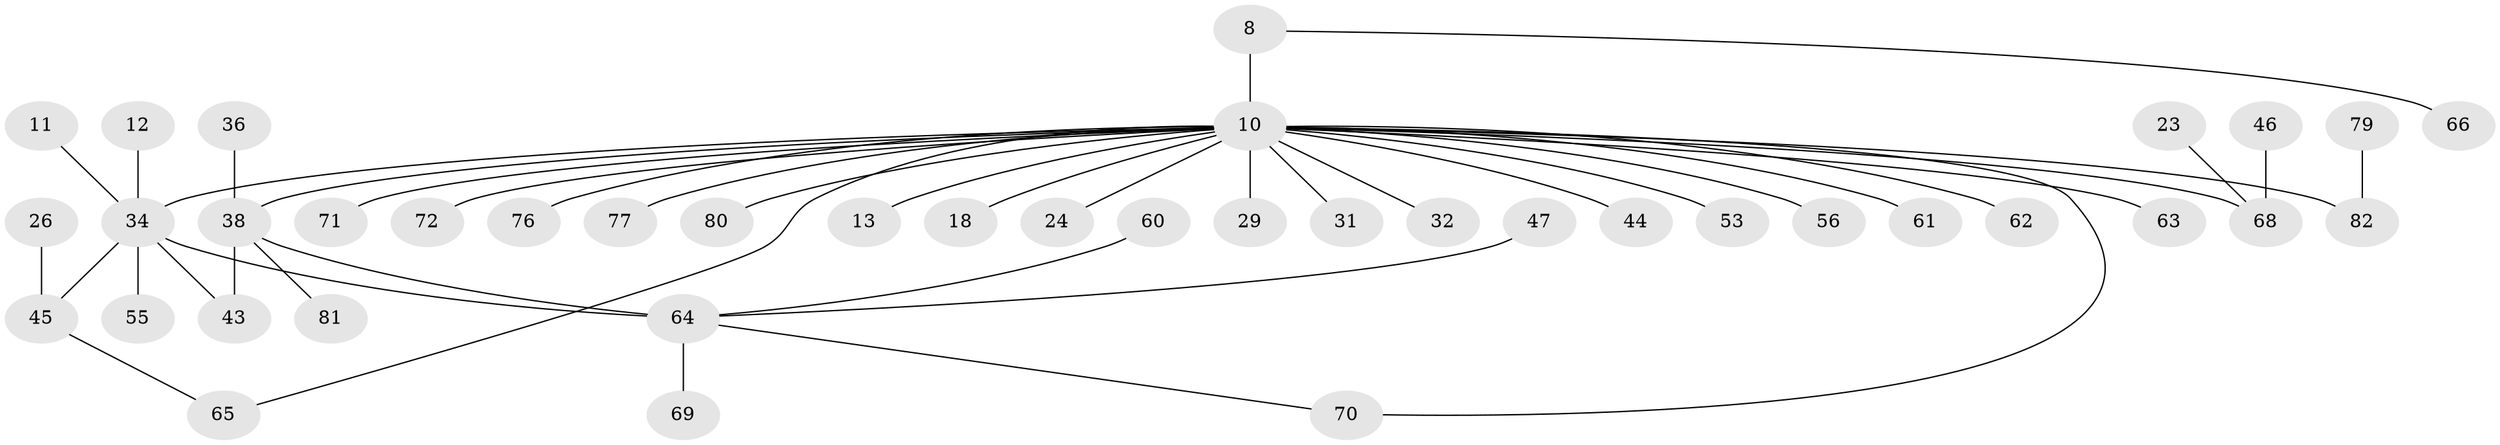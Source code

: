 // original degree distribution, {7: 0.024390243902439025, 3: 0.0975609756097561, 2: 0.2073170731707317, 19: 0.012195121951219513, 5: 0.024390243902439025, 8: 0.012195121951219513, 4: 0.04878048780487805, 12: 0.012195121951219513, 1: 0.5487804878048781, 10: 0.012195121951219513}
// Generated by graph-tools (version 1.1) at 2025/48/03/09/25 04:48:52]
// undirected, 41 vertices, 44 edges
graph export_dot {
graph [start="1"]
  node [color=gray90,style=filled];
  8;
  10 [super="+4"];
  11;
  12;
  13;
  18;
  23;
  24;
  26;
  29;
  31 [super="+14"];
  32 [super="+22"];
  34 [super="+7"];
  36;
  38 [super="+19"];
  43;
  44;
  45 [super="+9"];
  46;
  47;
  53 [super="+33"];
  55;
  56;
  60;
  61;
  62;
  63 [super="+6"];
  64 [super="+20+50"];
  65 [super="+21+49+28+51+57+59"];
  66;
  68 [super="+15"];
  69 [super="+52"];
  70 [super="+54"];
  71 [super="+40"];
  72;
  76 [super="+73"];
  77 [super="+17"];
  79;
  80;
  81 [super="+30"];
  82 [super="+78"];
  8 -- 10 [weight=2];
  8 -- 66;
  10 -- 13;
  10 -- 24;
  10 -- 38 [weight=3];
  10 -- 44;
  10 -- 68 [weight=2];
  10 -- 72;
  10 -- 80;
  10 -- 18;
  10 -- 29;
  10 -- 34;
  10 -- 56;
  10 -- 61;
  10 -- 62;
  10 -- 65;
  10 -- 70;
  10 -- 63;
  10 -- 31;
  10 -- 77;
  10 -- 32;
  10 -- 53;
  10 -- 71;
  10 -- 76;
  10 -- 82;
  11 -- 34;
  12 -- 34;
  23 -- 68;
  26 -- 45;
  34 -- 43;
  34 -- 45 [weight=2];
  34 -- 64 [weight=3];
  34 -- 55;
  36 -- 38;
  38 -- 64 [weight=3];
  38 -- 81 [weight=2];
  38 -- 43;
  45 -- 65;
  46 -- 68;
  47 -- 64;
  60 -- 64;
  64 -- 70;
  64 -- 69;
  79 -- 82;
}
